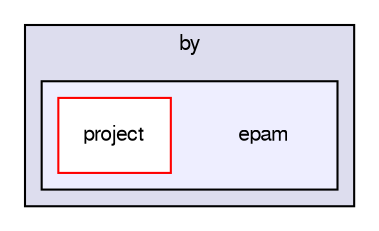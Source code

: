 digraph "C:/Workspace_Java_SE_3/Project/src/by/epam" {
  bgcolor=transparent;
  compound=true
  node [ fontsize="10", fontname="FreeSans"];
  edge [ labelfontsize="10", labelfontname="FreeSans"];
  subgraph clusterdir_a8bb8e61539b99973451c85ad05d9abb {
    graph [ bgcolor="#ddddee", pencolor="black", label="by" fontname="FreeSans", fontsize="10", URL="dir_a8bb8e61539b99973451c85ad05d9abb.html"]
  subgraph clusterdir_76d8b636dcb00554d5f83d4c96d2f932 {
    graph [ bgcolor="#eeeeff", pencolor="black", label="" URL="dir_76d8b636dcb00554d5f83d4c96d2f932.html"];
    dir_76d8b636dcb00554d5f83d4c96d2f932 [shape=plaintext label="epam"];
    dir_d0a5fcba9f43674a434d49a672afc364 [shape=box label="project" color="red" fillcolor="white" style="filled" URL="dir_d0a5fcba9f43674a434d49a672afc364.html"];
  }
  }
}
